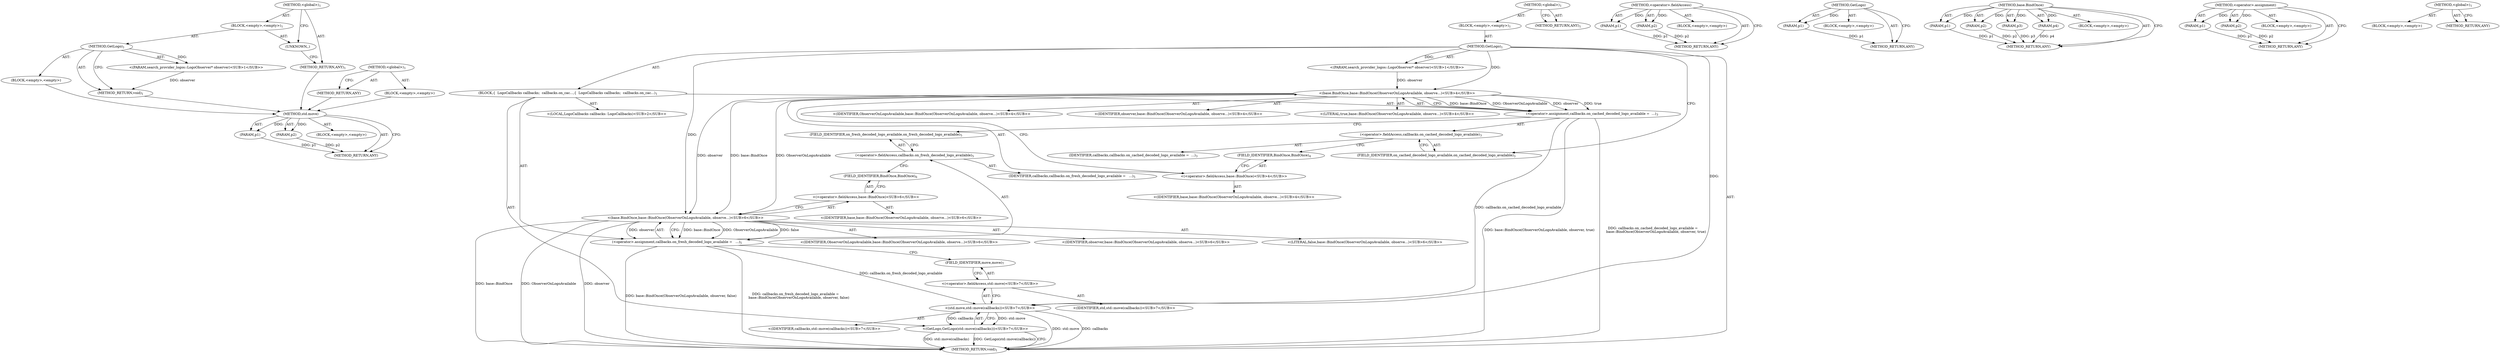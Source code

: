 digraph "&lt;global&gt;" {
vulnerable_82 [label=<(METHOD,std.move)>];
vulnerable_83 [label=<(PARAM,p1)>];
vulnerable_84 [label=<(PARAM,p2)>];
vulnerable_85 [label=<(BLOCK,&lt;empty&gt;,&lt;empty&gt;)>];
vulnerable_86 [label=<(METHOD_RETURN,ANY)>];
vulnerable_6 [label=<(METHOD,&lt;global&gt;)<SUB>1</SUB>>];
vulnerable_7 [label=<(BLOCK,&lt;empty&gt;,&lt;empty&gt;)<SUB>1</SUB>>];
vulnerable_8 [label=<(METHOD,GetLogo)<SUB>1</SUB>>];
vulnerable_9 [label="<(PARAM,search_provider_logos::LogoObserver* observer)<SUB>1</SUB>>"];
vulnerable_10 [label=<(BLOCK,{
  LogoCallbacks callbacks;
  callbacks.on_cac...,{
  LogoCallbacks callbacks;
  callbacks.on_cac...)<SUB>1</SUB>>];
vulnerable_11 [label="<(LOCAL,LogoCallbacks callbacks: LogoCallbacks)<SUB>2</SUB>>"];
vulnerable_12 [label=<(&lt;operator&gt;.assignment,callbacks.on_cached_decoded_logo_available =
  ...)<SUB>3</SUB>>];
vulnerable_13 [label=<(&lt;operator&gt;.fieldAccess,callbacks.on_cached_decoded_logo_available)<SUB>3</SUB>>];
vulnerable_14 [label=<(IDENTIFIER,callbacks,callbacks.on_cached_decoded_logo_available =
  ...)<SUB>3</SUB>>];
vulnerable_15 [label=<(FIELD_IDENTIFIER,on_cached_decoded_logo_available,on_cached_decoded_logo_available)<SUB>3</SUB>>];
vulnerable_16 [label="<(base.BindOnce,base::BindOnce(ObserverOnLogoAvailable, observe...)<SUB>4</SUB>>"];
vulnerable_17 [label="<(&lt;operator&gt;.fieldAccess,base::BindOnce)<SUB>4</SUB>>"];
vulnerable_18 [label="<(IDENTIFIER,base,base::BindOnce(ObserverOnLogoAvailable, observe...)<SUB>4</SUB>>"];
vulnerable_19 [label=<(FIELD_IDENTIFIER,BindOnce,BindOnce)<SUB>4</SUB>>];
vulnerable_20 [label="<(IDENTIFIER,ObserverOnLogoAvailable,base::BindOnce(ObserverOnLogoAvailable, observe...)<SUB>4</SUB>>"];
vulnerable_21 [label="<(IDENTIFIER,observer,base::BindOnce(ObserverOnLogoAvailable, observe...)<SUB>4</SUB>>"];
vulnerable_22 [label="<(LITERAL,true,base::BindOnce(ObserverOnLogoAvailable, observe...)<SUB>4</SUB>>"];
vulnerable_23 [label=<(&lt;operator&gt;.assignment,callbacks.on_fresh_decoded_logo_available =
   ...)<SUB>5</SUB>>];
vulnerable_24 [label=<(&lt;operator&gt;.fieldAccess,callbacks.on_fresh_decoded_logo_available)<SUB>5</SUB>>];
vulnerable_25 [label=<(IDENTIFIER,callbacks,callbacks.on_fresh_decoded_logo_available =
   ...)<SUB>5</SUB>>];
vulnerable_26 [label=<(FIELD_IDENTIFIER,on_fresh_decoded_logo_available,on_fresh_decoded_logo_available)<SUB>5</SUB>>];
vulnerable_27 [label="<(base.BindOnce,base::BindOnce(ObserverOnLogoAvailable, observe...)<SUB>6</SUB>>"];
vulnerable_28 [label="<(&lt;operator&gt;.fieldAccess,base::BindOnce)<SUB>6</SUB>>"];
vulnerable_29 [label="<(IDENTIFIER,base,base::BindOnce(ObserverOnLogoAvailable, observe...)<SUB>6</SUB>>"];
vulnerable_30 [label=<(FIELD_IDENTIFIER,BindOnce,BindOnce)<SUB>6</SUB>>];
vulnerable_31 [label="<(IDENTIFIER,ObserverOnLogoAvailable,base::BindOnce(ObserverOnLogoAvailable, observe...)<SUB>6</SUB>>"];
vulnerable_32 [label="<(IDENTIFIER,observer,base::BindOnce(ObserverOnLogoAvailable, observe...)<SUB>6</SUB>>"];
vulnerable_33 [label="<(LITERAL,false,base::BindOnce(ObserverOnLogoAvailable, observe...)<SUB>6</SUB>>"];
vulnerable_34 [label="<(GetLogo,GetLogo(std::move(callbacks)))<SUB>7</SUB>>"];
vulnerable_35 [label="<(std.move,std::move(callbacks))<SUB>7</SUB>>"];
vulnerable_36 [label="<(&lt;operator&gt;.fieldAccess,std::move)<SUB>7</SUB>>"];
vulnerable_37 [label="<(IDENTIFIER,std,std::move(callbacks))<SUB>7</SUB>>"];
vulnerable_38 [label=<(FIELD_IDENTIFIER,move,move)<SUB>7</SUB>>];
vulnerable_39 [label="<(IDENTIFIER,callbacks,std::move(callbacks))<SUB>7</SUB>>"];
vulnerable_40 [label=<(METHOD_RETURN,void)<SUB>1</SUB>>];
vulnerable_42 [label=<(METHOD_RETURN,ANY)<SUB>1</SUB>>];
vulnerable_66 [label=<(METHOD,&lt;operator&gt;.fieldAccess)>];
vulnerable_67 [label=<(PARAM,p1)>];
vulnerable_68 [label=<(PARAM,p2)>];
vulnerable_69 [label=<(BLOCK,&lt;empty&gt;,&lt;empty&gt;)>];
vulnerable_70 [label=<(METHOD_RETURN,ANY)>];
vulnerable_78 [label=<(METHOD,GetLogo)>];
vulnerable_79 [label=<(PARAM,p1)>];
vulnerable_80 [label=<(BLOCK,&lt;empty&gt;,&lt;empty&gt;)>];
vulnerable_81 [label=<(METHOD_RETURN,ANY)>];
vulnerable_71 [label=<(METHOD,base.BindOnce)>];
vulnerable_72 [label=<(PARAM,p1)>];
vulnerable_73 [label=<(PARAM,p2)>];
vulnerable_74 [label=<(PARAM,p3)>];
vulnerable_75 [label=<(PARAM,p4)>];
vulnerable_76 [label=<(BLOCK,&lt;empty&gt;,&lt;empty&gt;)>];
vulnerable_77 [label=<(METHOD_RETURN,ANY)>];
vulnerable_61 [label=<(METHOD,&lt;operator&gt;.assignment)>];
vulnerable_62 [label=<(PARAM,p1)>];
vulnerable_63 [label=<(PARAM,p2)>];
vulnerable_64 [label=<(BLOCK,&lt;empty&gt;,&lt;empty&gt;)>];
vulnerable_65 [label=<(METHOD_RETURN,ANY)>];
vulnerable_55 [label=<(METHOD,&lt;global&gt;)<SUB>1</SUB>>];
vulnerable_56 [label=<(BLOCK,&lt;empty&gt;,&lt;empty&gt;)>];
vulnerable_57 [label=<(METHOD_RETURN,ANY)>];
fixed_6 [label=<(METHOD,&lt;global&gt;)<SUB>1</SUB>>];
fixed_7 [label=<(BLOCK,&lt;empty&gt;,&lt;empty&gt;)<SUB>1</SUB>>];
fixed_8 [label=<(METHOD,GetLogo)<SUB>1</SUB>>];
fixed_9 [label="<(PARAM,search_provider_logos::LogoObserver* observer)<SUB>1</SUB>>"];
fixed_10 [label=<(BLOCK,&lt;empty&gt;,&lt;empty&gt;)>];
fixed_11 [label=<(METHOD_RETURN,void)<SUB>1</SUB>>];
fixed_13 [label=<(UNKNOWN,,)>];
fixed_14 [label=<(METHOD_RETURN,ANY)<SUB>1</SUB>>];
fixed_23 [label=<(METHOD,&lt;global&gt;)<SUB>1</SUB>>];
fixed_24 [label=<(BLOCK,&lt;empty&gt;,&lt;empty&gt;)>];
fixed_25 [label=<(METHOD_RETURN,ANY)>];
vulnerable_82 -> vulnerable_83  [key=0, label="AST: "];
vulnerable_82 -> vulnerable_83  [key=1, label="DDG: "];
vulnerable_82 -> vulnerable_85  [key=0, label="AST: "];
vulnerable_82 -> vulnerable_84  [key=0, label="AST: "];
vulnerable_82 -> vulnerable_84  [key=1, label="DDG: "];
vulnerable_82 -> vulnerable_86  [key=0, label="AST: "];
vulnerable_82 -> vulnerable_86  [key=1, label="CFG: "];
vulnerable_83 -> vulnerable_86  [key=0, label="DDG: p1"];
vulnerable_84 -> vulnerable_86  [key=0, label="DDG: p2"];
vulnerable_6 -> vulnerable_7  [key=0, label="AST: "];
vulnerable_6 -> vulnerable_42  [key=0, label="AST: "];
vulnerable_6 -> vulnerable_42  [key=1, label="CFG: "];
vulnerable_7 -> vulnerable_8  [key=0, label="AST: "];
vulnerable_8 -> vulnerable_9  [key=0, label="AST: "];
vulnerable_8 -> vulnerable_9  [key=1, label="DDG: "];
vulnerable_8 -> vulnerable_10  [key=0, label="AST: "];
vulnerable_8 -> vulnerable_40  [key=0, label="AST: "];
vulnerable_8 -> vulnerable_15  [key=0, label="CFG: "];
vulnerable_8 -> vulnerable_16  [key=0, label="DDG: "];
vulnerable_8 -> vulnerable_27  [key=0, label="DDG: "];
vulnerable_8 -> vulnerable_35  [key=0, label="DDG: "];
vulnerable_9 -> vulnerable_16  [key=0, label="DDG: observer"];
vulnerable_10 -> vulnerable_11  [key=0, label="AST: "];
vulnerable_10 -> vulnerable_12  [key=0, label="AST: "];
vulnerable_10 -> vulnerable_23  [key=0, label="AST: "];
vulnerable_10 -> vulnerable_34  [key=0, label="AST: "];
vulnerable_12 -> vulnerable_13  [key=0, label="AST: "];
vulnerable_12 -> vulnerable_16  [key=0, label="AST: "];
vulnerable_12 -> vulnerable_26  [key=0, label="CFG: "];
vulnerable_12 -> vulnerable_40  [key=0, label="DDG: base::BindOnce(ObserverOnLogoAvailable, observer, true)"];
vulnerable_12 -> vulnerable_40  [key=1, label="DDG: callbacks.on_cached_decoded_logo_available =
      base::BindOnce(ObserverOnLogoAvailable, observer, true)"];
vulnerable_12 -> vulnerable_35  [key=0, label="DDG: callbacks.on_cached_decoded_logo_available"];
vulnerable_13 -> vulnerable_14  [key=0, label="AST: "];
vulnerable_13 -> vulnerable_15  [key=0, label="AST: "];
vulnerable_13 -> vulnerable_19  [key=0, label="CFG: "];
vulnerable_15 -> vulnerable_13  [key=0, label="CFG: "];
vulnerable_16 -> vulnerable_17  [key=0, label="AST: "];
vulnerable_16 -> vulnerable_20  [key=0, label="AST: "];
vulnerable_16 -> vulnerable_21  [key=0, label="AST: "];
vulnerable_16 -> vulnerable_22  [key=0, label="AST: "];
vulnerable_16 -> vulnerable_12  [key=0, label="CFG: "];
vulnerable_16 -> vulnerable_12  [key=1, label="DDG: base::BindOnce"];
vulnerable_16 -> vulnerable_12  [key=2, label="DDG: ObserverOnLogoAvailable"];
vulnerable_16 -> vulnerable_12  [key=3, label="DDG: observer"];
vulnerable_16 -> vulnerable_12  [key=4, label="DDG: true"];
vulnerable_16 -> vulnerable_27  [key=0, label="DDG: base::BindOnce"];
vulnerable_16 -> vulnerable_27  [key=1, label="DDG: ObserverOnLogoAvailable"];
vulnerable_16 -> vulnerable_27  [key=2, label="DDG: observer"];
vulnerable_17 -> vulnerable_18  [key=0, label="AST: "];
vulnerable_17 -> vulnerable_19  [key=0, label="AST: "];
vulnerable_17 -> vulnerable_16  [key=0, label="CFG: "];
vulnerable_19 -> vulnerable_17  [key=0, label="CFG: "];
vulnerable_23 -> vulnerable_24  [key=0, label="AST: "];
vulnerable_23 -> vulnerable_27  [key=0, label="AST: "];
vulnerable_23 -> vulnerable_38  [key=0, label="CFG: "];
vulnerable_23 -> vulnerable_40  [key=0, label="DDG: base::BindOnce(ObserverOnLogoAvailable, observer, false)"];
vulnerable_23 -> vulnerable_40  [key=1, label="DDG: callbacks.on_fresh_decoded_logo_available =
      base::BindOnce(ObserverOnLogoAvailable, observer, false)"];
vulnerable_23 -> vulnerable_35  [key=0, label="DDG: callbacks.on_fresh_decoded_logo_available"];
vulnerable_24 -> vulnerable_25  [key=0, label="AST: "];
vulnerable_24 -> vulnerable_26  [key=0, label="AST: "];
vulnerable_24 -> vulnerable_30  [key=0, label="CFG: "];
vulnerable_26 -> vulnerable_24  [key=0, label="CFG: "];
vulnerable_27 -> vulnerable_28  [key=0, label="AST: "];
vulnerable_27 -> vulnerable_31  [key=0, label="AST: "];
vulnerable_27 -> vulnerable_32  [key=0, label="AST: "];
vulnerable_27 -> vulnerable_33  [key=0, label="AST: "];
vulnerable_27 -> vulnerable_23  [key=0, label="CFG: "];
vulnerable_27 -> vulnerable_23  [key=1, label="DDG: base::BindOnce"];
vulnerable_27 -> vulnerable_23  [key=2, label="DDG: ObserverOnLogoAvailable"];
vulnerable_27 -> vulnerable_23  [key=3, label="DDG: observer"];
vulnerable_27 -> vulnerable_23  [key=4, label="DDG: false"];
vulnerable_27 -> vulnerable_40  [key=0, label="DDG: base::BindOnce"];
vulnerable_27 -> vulnerable_40  [key=1, label="DDG: ObserverOnLogoAvailable"];
vulnerable_27 -> vulnerable_40  [key=2, label="DDG: observer"];
vulnerable_28 -> vulnerable_29  [key=0, label="AST: "];
vulnerable_28 -> vulnerable_30  [key=0, label="AST: "];
vulnerable_28 -> vulnerable_27  [key=0, label="CFG: "];
vulnerable_30 -> vulnerable_28  [key=0, label="CFG: "];
vulnerable_34 -> vulnerable_35  [key=0, label="AST: "];
vulnerable_34 -> vulnerable_40  [key=0, label="CFG: "];
vulnerable_34 -> vulnerable_40  [key=1, label="DDG: std::move(callbacks)"];
vulnerable_34 -> vulnerable_40  [key=2, label="DDG: GetLogo(std::move(callbacks))"];
vulnerable_35 -> vulnerable_36  [key=0, label="AST: "];
vulnerable_35 -> vulnerable_39  [key=0, label="AST: "];
vulnerable_35 -> vulnerable_34  [key=0, label="CFG: "];
vulnerable_35 -> vulnerable_34  [key=1, label="DDG: std::move"];
vulnerable_35 -> vulnerable_34  [key=2, label="DDG: callbacks"];
vulnerable_35 -> vulnerable_40  [key=0, label="DDG: std::move"];
vulnerable_35 -> vulnerable_40  [key=1, label="DDG: callbacks"];
vulnerable_36 -> vulnerable_37  [key=0, label="AST: "];
vulnerable_36 -> vulnerable_38  [key=0, label="AST: "];
vulnerable_36 -> vulnerable_35  [key=0, label="CFG: "];
vulnerable_38 -> vulnerable_36  [key=0, label="CFG: "];
vulnerable_66 -> vulnerable_67  [key=0, label="AST: "];
vulnerable_66 -> vulnerable_67  [key=1, label="DDG: "];
vulnerable_66 -> vulnerable_69  [key=0, label="AST: "];
vulnerable_66 -> vulnerable_68  [key=0, label="AST: "];
vulnerable_66 -> vulnerable_68  [key=1, label="DDG: "];
vulnerable_66 -> vulnerable_70  [key=0, label="AST: "];
vulnerable_66 -> vulnerable_70  [key=1, label="CFG: "];
vulnerable_67 -> vulnerable_70  [key=0, label="DDG: p1"];
vulnerable_68 -> vulnerable_70  [key=0, label="DDG: p2"];
vulnerable_78 -> vulnerable_79  [key=0, label="AST: "];
vulnerable_78 -> vulnerable_79  [key=1, label="DDG: "];
vulnerable_78 -> vulnerable_80  [key=0, label="AST: "];
vulnerable_78 -> vulnerable_81  [key=0, label="AST: "];
vulnerable_78 -> vulnerable_81  [key=1, label="CFG: "];
vulnerable_79 -> vulnerable_81  [key=0, label="DDG: p1"];
vulnerable_71 -> vulnerable_72  [key=0, label="AST: "];
vulnerable_71 -> vulnerable_72  [key=1, label="DDG: "];
vulnerable_71 -> vulnerable_76  [key=0, label="AST: "];
vulnerable_71 -> vulnerable_73  [key=0, label="AST: "];
vulnerable_71 -> vulnerable_73  [key=1, label="DDG: "];
vulnerable_71 -> vulnerable_77  [key=0, label="AST: "];
vulnerable_71 -> vulnerable_77  [key=1, label="CFG: "];
vulnerable_71 -> vulnerable_74  [key=0, label="AST: "];
vulnerable_71 -> vulnerable_74  [key=1, label="DDG: "];
vulnerable_71 -> vulnerable_75  [key=0, label="AST: "];
vulnerable_71 -> vulnerable_75  [key=1, label="DDG: "];
vulnerable_72 -> vulnerable_77  [key=0, label="DDG: p1"];
vulnerable_73 -> vulnerable_77  [key=0, label="DDG: p2"];
vulnerable_74 -> vulnerable_77  [key=0, label="DDG: p3"];
vulnerable_75 -> vulnerable_77  [key=0, label="DDG: p4"];
vulnerable_61 -> vulnerable_62  [key=0, label="AST: "];
vulnerable_61 -> vulnerable_62  [key=1, label="DDG: "];
vulnerable_61 -> vulnerable_64  [key=0, label="AST: "];
vulnerable_61 -> vulnerable_63  [key=0, label="AST: "];
vulnerable_61 -> vulnerable_63  [key=1, label="DDG: "];
vulnerable_61 -> vulnerable_65  [key=0, label="AST: "];
vulnerable_61 -> vulnerable_65  [key=1, label="CFG: "];
vulnerable_62 -> vulnerable_65  [key=0, label="DDG: p1"];
vulnerable_63 -> vulnerable_65  [key=0, label="DDG: p2"];
vulnerable_55 -> vulnerable_56  [key=0, label="AST: "];
vulnerable_55 -> vulnerable_57  [key=0, label="AST: "];
vulnerable_55 -> vulnerable_57  [key=1, label="CFG: "];
fixed_6 -> fixed_7  [key=0, label="AST: "];
fixed_6 -> fixed_14  [key=0, label="AST: "];
fixed_6 -> fixed_13  [key=0, label="CFG: "];
fixed_7 -> fixed_8  [key=0, label="AST: "];
fixed_7 -> fixed_13  [key=0, label="AST: "];
fixed_8 -> fixed_9  [key=0, label="AST: "];
fixed_8 -> fixed_9  [key=1, label="DDG: "];
fixed_8 -> fixed_10  [key=0, label="AST: "];
fixed_8 -> fixed_11  [key=0, label="AST: "];
fixed_8 -> fixed_11  [key=1, label="CFG: "];
fixed_9 -> fixed_11  [key=0, label="DDG: observer"];
fixed_10 -> vulnerable_82  [key=0];
fixed_11 -> vulnerable_82  [key=0];
fixed_13 -> fixed_14  [key=0, label="CFG: "];
fixed_14 -> vulnerable_82  [key=0];
fixed_23 -> fixed_24  [key=0, label="AST: "];
fixed_23 -> fixed_25  [key=0, label="AST: "];
fixed_23 -> fixed_25  [key=1, label="CFG: "];
fixed_24 -> vulnerable_82  [key=0];
fixed_25 -> vulnerable_82  [key=0];
}
